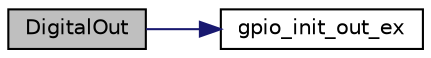 digraph "DigitalOut"
{
 // LATEX_PDF_SIZE
  edge [fontname="Helvetica",fontsize="10",labelfontname="Helvetica",labelfontsize="10"];
  node [fontname="Helvetica",fontsize="10",shape=record];
  rankdir="LR";
  Node1 [label="DigitalOut",height=0.2,width=0.4,color="black", fillcolor="grey75", style="filled", fontcolor="black",tooltip=" "];
  Node1 -> Node2 [color="midnightblue",fontsize="10",style="solid",fontname="Helvetica"];
  Node2 [label="gpio_init_out_ex",height=0.2,width=0.4,color="black", fillcolor="white", style="filled",URL="$group__hal__gpio.html#gaf00a2b6d3827ce1ed52950d8a8bc5c72",tooltip=" "];
}
